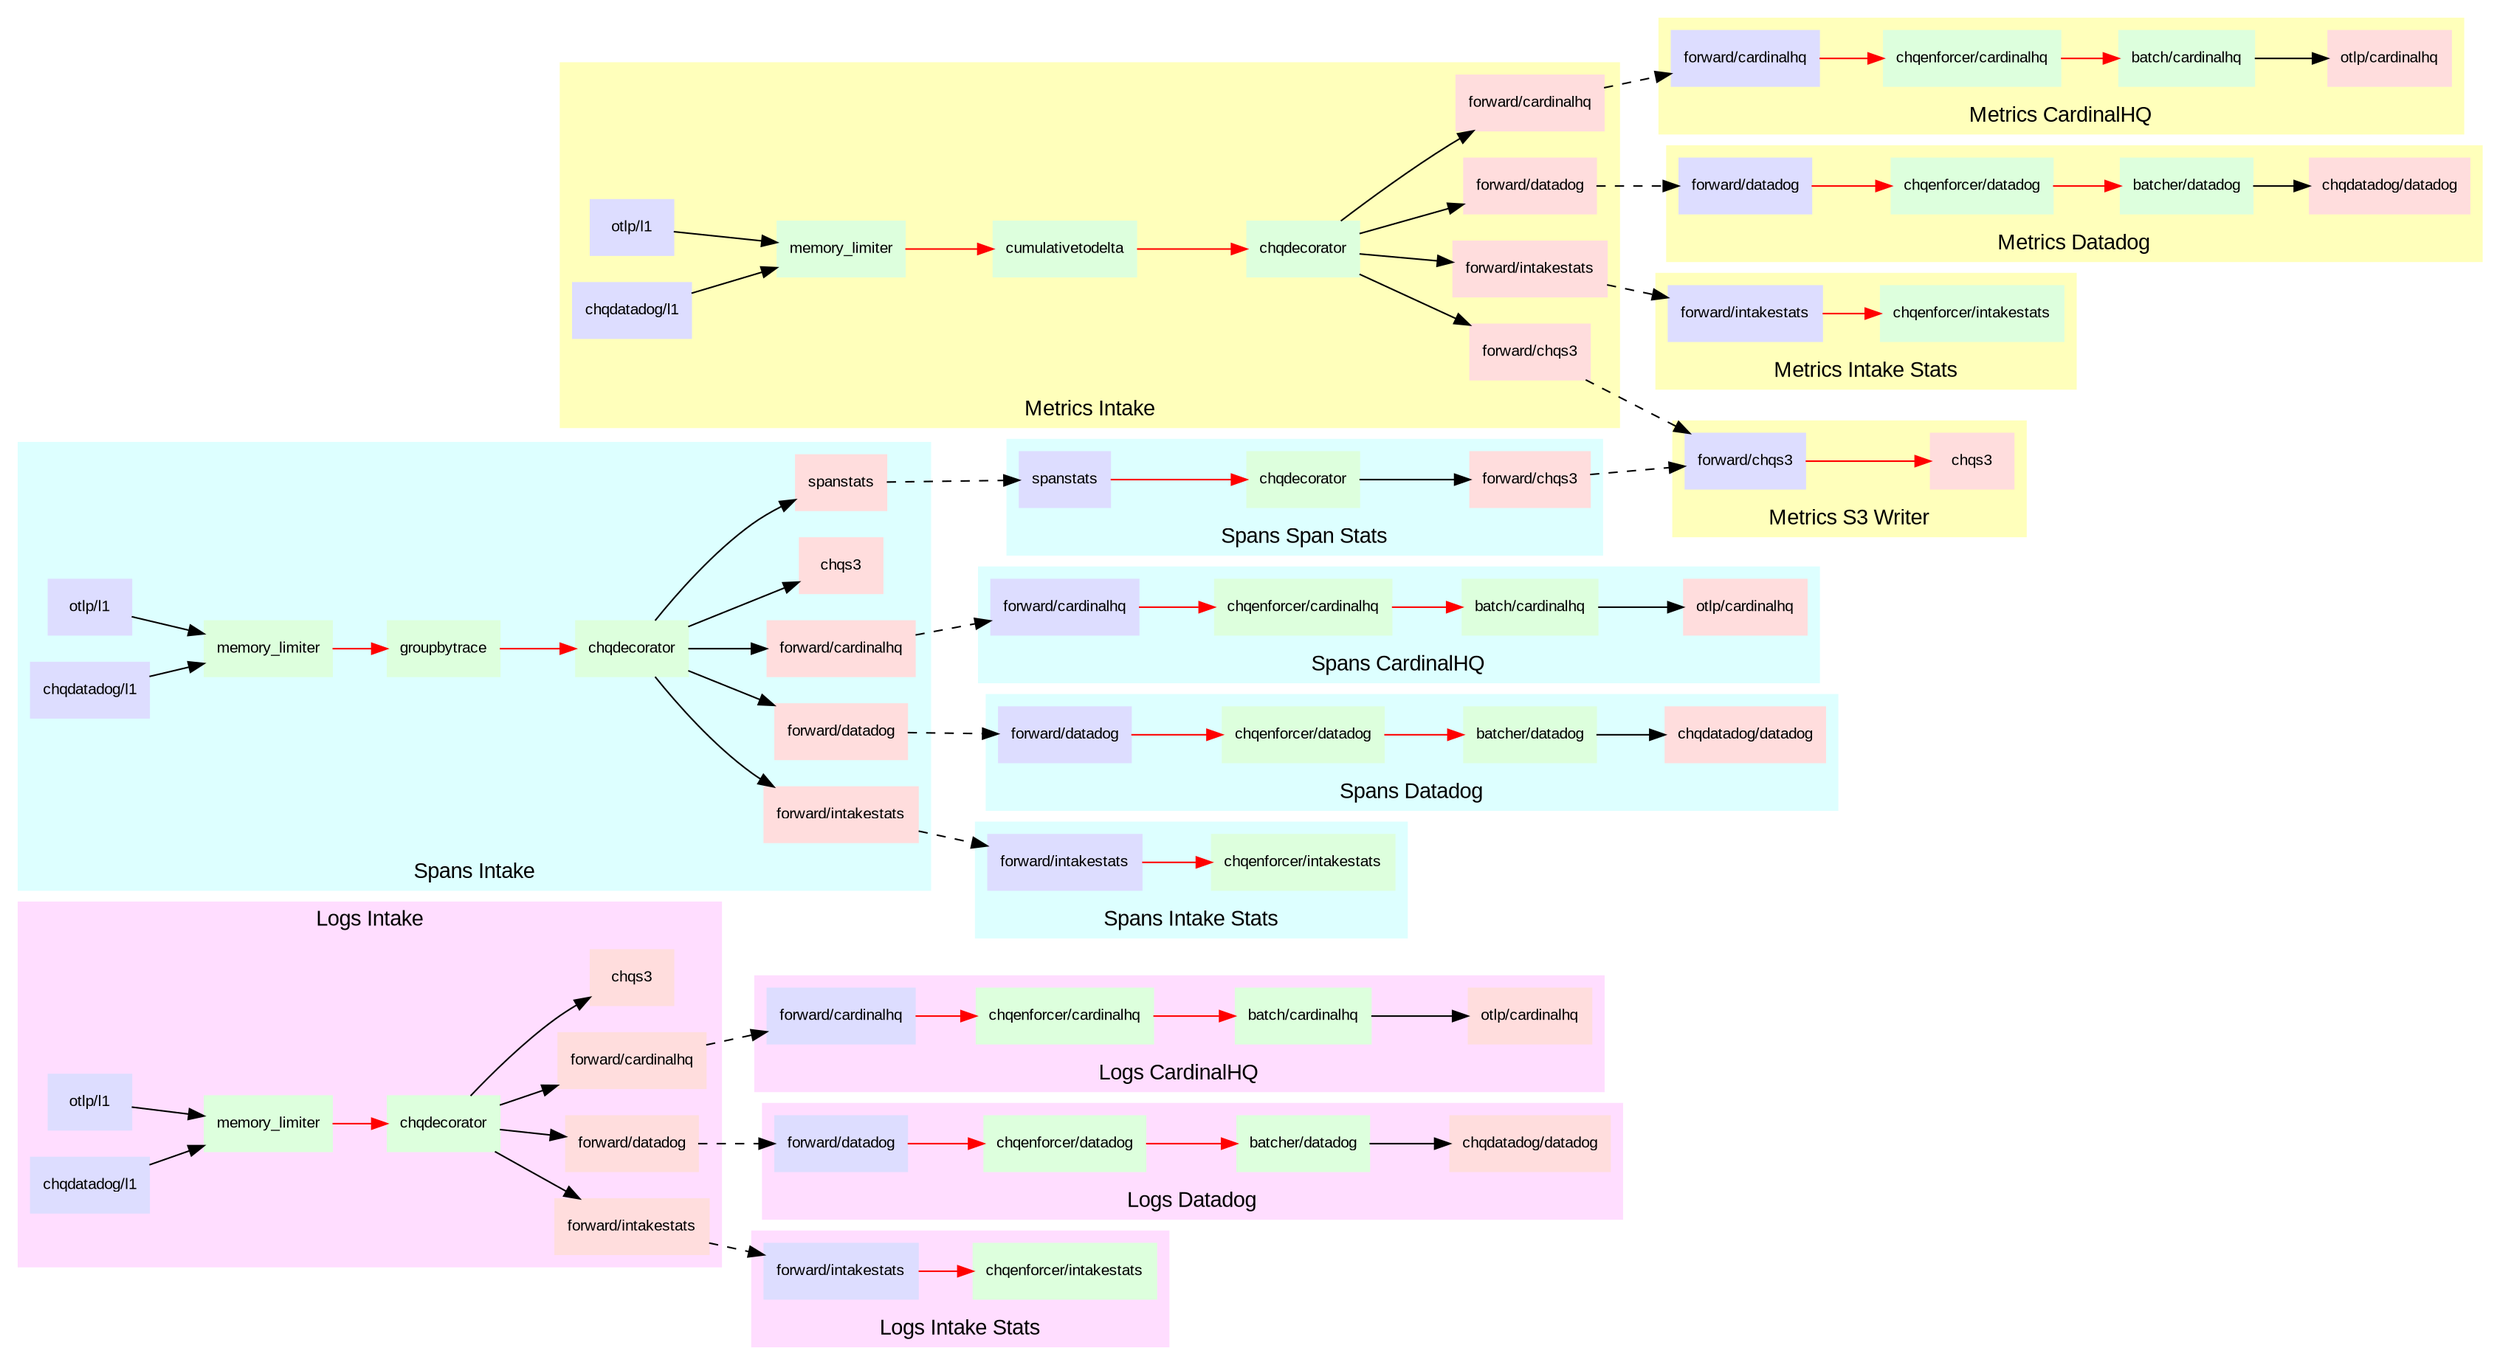 # Copyright 2024 CardinalHQ, Inc
#
# Licensed under the Apache License, Version 2.0 (the "License");
# you may not use this file except in compliance with the License.
# You may obtain a copy of the License at
#
#     http://www.apache.org/licenses/LICENSE-2.0
#
# Unless required by applicable law or agreed to in writing, software
# distributed under the License is distributed on an "AS IS" BASIS,
# WITHOUT WARRANTIES OR CONDITIONS OF ANY KIND, either express or implied.
# See the License for the specific language governing permissions and
# limitations under the License.

digraph G {
    rankdir=LR;
    fontname="Arial";
    node [
        shape=box
        style=rounded
        fontname="Arial"
        fontsize=10
    ];

    subgraph cluster_1 {
		style=filled;
		color="#ffddff";
		node [style=filled,color=white];
        label="Logs Intake";

        c1_receiver_otlp [label="otlp/l1" color="#ddddff"];
        c1_receiver_datadog [label="chqdatadog/l1" color="#ddddff"];
        c1_memory_limiter [label="memory_limiter" color="#ddffdd"];
        c1_chqdecorator [label="chqdecorator" color="#ddffdd"];
        c1_forwarder_cardinalhq [label="forward/cardinalhq" color="#ffdddd"];
        c1_forwarder_datadog [label="forward/datadog" color="#ffdddd"];
        c1_forwarder_stats [label="forward/intakestats" color="#ffdddd"];
        c1_chqs3 [label="chqs3" color="#ffdddd"];
         
        c1_receiver_datadog -> c1_memory_limiter;
        c1_receiver_otlp -> c1_memory_limiter;
        c1_memory_limiter -> c1_chqdecorator [color=red];
        c1_chqdecorator -> c1_forwarder_datadog;
        c1_chqdecorator -> c1_forwarder_cardinalhq;
        c1_chqdecorator -> c1_forwarder_stats;
        c1_chqdecorator -> c1_chqs3;
    }

    subgraph cluster_2 {
		style=filled;
		color="#ffddff";
		node [style=filled,color=white];
        label="Logs CardinalHQ";
        labelloc="b";

        c1_forwarder_cardinalhq -> c2_forwarder_cardinalhq [style=dashed];

        c2_forwarder_cardinalhq [label="forward/cardinalhq" color="#ddddff"];
        c2_chqenforcer_cardinalhq [label="chqenforcer/cardinalhq" color="#ddffdd"];
        c2_batcher_cardinalhq [label="batch/cardinalhq" color="#ddffdd"];
        c2_otlp_cardinalhq [label="otlp/cardinalhq" color="#ffdddd"];

        c2_forwarder_cardinalhq -> c2_chqenforcer_cardinalhq [color=red];
        c2_chqenforcer_cardinalhq -> c2_batcher_cardinalhq [color=red];
        c2_batcher_cardinalhq -> c2_otlp_cardinalhq;
    }

    subgraph cluster_3 {
		style=filled;
		color="#ffddff";
		node [style=filled,color=white];
        label="Logs Datadog";
        labelloc="b";

        c1_forwarder_datadog -> c3_forwarder_datadog [style=dashed];

        c3_forwarder_datadog [label="forward/datadog" color="#ddddff"];
        c3_chqenforcer_datadog [label="chqenforcer/datadog" color="#ddffdd"];
        c3_batcher_datadog [label="batcher/datadog" color="#ddffdd"];
        c3_chqdatadog_datadog [label="chqdatadog/datadog" color="#ffdddd"];

        c3_forwarder_datadog -> c3_chqenforcer_datadog [color=red];
        c3_chqenforcer_datadog -> c3_batcher_datadog [color=red];
        c3_batcher_datadog -> c3_chqdatadog_datadog;
    }

    subgraph cluster_4 {
        style=filled;
        color="#ffddff";
        node [style=filled,color=white];
        label="Logs Intake Stats";
        labelloc="b";

        c1_forwarder_stats -> c100_forwarder_stats [style=dashed];

        c100_forwarder_stats [label="forward/intakestats" color="#ddddff"];
        c100_chqenforcer_stats [label="chqenforcer/intakestats" color="#ddffdd"];

        c100_forwarder_stats -> c100_chqenforcer_stats [color=red];
    }
        
    subgraph cluster_200 { 
		style=filled;
		color="#ffffbb";
		node [style=filled,color=white];
        label="Metrics Intake";
        labelloc="b";
        
        c100_receiver_otlp [label="otlp/l1" color="#ddddff"];
        c100_receiver_datadog [label="chqdatadog/l1" color="#ddddff"];
        c100_memory_limiter [label="memory_limiter" color="#ddffdd"];
        c200_cumulativetodelta [label="cumulativetodelta" color="#ddffdd"];
        c200_chqdecorator [label="chqdecorator" color="#ddffdd"];
        c200_forwarder_cardinalhq [label="forward/cardinalhq" color="#ffdddd"];
        c200_forwarder_datadog [label="forward/datadog" color="#ffdddd"];
        c200_forwarder_stats [label="forward/intakestats" color="#ffdddd"];
        c200_forwarder_chqs3 [label="forward/chqs3" color="#ffdddd"];

        c100_receiver_datadog -> c100_memory_limiter;
        c100_receiver_otlp -> c100_memory_limiter;
        c100_memory_limiter -> c200_cumulativetodelta [color=red];
        c200_cumulativetodelta -> c200_chqdecorator [color=red];
        c200_chqdecorator -> c200_forwarder_cardinalhq;
        c200_chqdecorator -> c200_forwarder_datadog;
        c200_chqdecorator -> c200_forwarder_stats;
        c200_chqdecorator -> c200_forwarder_chqs3;
    }

    subgraph cluster_201 {
        style=filled;
        color="#ffffbb";
        node [style=filled,color=white];
        label="Metrics CardinalHQ";
        labelloc="b";

        c200_forwarder_cardinalhq -> c201_forwarder_cardinalhq [style=dashed];

        c201_forwarder_cardinalhq [label="forward/cardinalhq" color="#ddddff"];
        c201_chqenforcer_cardinalhq [label="chqenforcer/cardinalhq" color="#ddffdd"];
        c201_batcher_cardinalhq [label="batch/cardinalhq" color="#ddffdd"];
        c201_otlp_cardinalhq [label="otlp/cardinalhq" color="#ffdddd"];

        c201_forwarder_cardinalhq -> c201_chqenforcer_cardinalhq [color=red];
        c201_chqenforcer_cardinalhq -> c201_batcher_cardinalhq [color=red];
        c201_batcher_cardinalhq -> c201_otlp_cardinalhq;
    }

    subgraph cluster_202 {
        style=filled;
        color="#ffffbb";
        node [style=filled,color=white];
        label="Metrics Datadog";
        labelloc="b";

        c200_forwarder_datadog -> c202_forwarder_datadog [style=dashed];

        c202_forwarder_datadog [label="forward/datadog" color="#ddddff"];
        c202_chqenforcer_datadog [label="chqenforcer/datadog" color="#ddffdd"];
        c202_batcher_datadog [label="batcher/datadog" color="#ddffdd"];
        c202_chqdatadog_datadog [label="chqdatadog/datadog" color="#ffdddd"];

        c202_forwarder_datadog -> c202_chqenforcer_datadog [color=red];
        c202_chqenforcer_datadog -> c202_batcher_datadog [color=red];
        c202_batcher_datadog -> c202_chqdatadog_datadog;
    }

    subgraph cluster_203 {
        style=filled;
        color="#ffffbb";
        node [style=filled,color=white];
        label="Metrics Intake Stats";
        labelloc="b";

        c200_forwarder_stats -> c203_forwarder_stats [style=dashed];

        c203_forwarder_stats [label="forward/intakestats" color="#ddddff"];
        c203_chqenforcer_stats [label="chqenforcer/intakestats" color="#ddffdd"];

        c203_forwarder_stats -> c203_chqenforcer_stats [color=red];
    }

        subgraph cluster_204 {
        style=filled;
        color="#ffffbb";
        node [style=filled,color=white];
        label="Metrics S3 Writer";
        labelloc="b";

        c200_forwarder_chqs3 -> c204_forwarder_chqs3 [style=dashed];

        c204_forwarder_chqs3 [label="forward/chqs3" color="#ddddff"];
        c204_chqs3 [label="chqs3" color="#ffdddd"];

        c204_forwarder_chqs3 -> c204_chqs3 [color=red];
    }

    subgraph cluster_400 {
        style=filled;
        color="#ddffff";
        node [style=filled,color=white];
        label="Spans Intake";
        labelloc="b";

        c203_receiver_otlp [label="otlp/l1" color="#ddddff"];
        c203_receiver_datadog [label="chqdatadog/l1" color="#ddddff"];
        c203_memory_limiter [label="memory_limiter" color="#ddffdd"];
        c400_groupbytrace [label="groupbytrace" color="#ddffdd"];
        c400_chqdecorator [label="chqdecorator" color="#ddffdd"];
        c400_forwarder_cardinalhq [label="forward/cardinalhq" color="#ffdddd"];
        c400_forwarder_datadog [label="forward/datadog" color="#ffdddd"];
        c400_forwarder_stats [label="forward/intakestats" color="#ffdddd"];
        c400_chqs3 [label="chqs3" color="#ffdddd"];
        c400_spanstats [label="spanstats" color="#ffdddd"];

        c203_receiver_datadog -> c203_memory_limiter;
        c203_receiver_otlp -> c203_memory_limiter;

        c203_memory_limiter -> c400_groupbytrace [color=red];
        c400_groupbytrace -> c400_chqdecorator [color=red];
        c400_chqdecorator -> c400_forwarder_cardinalhq;
        c400_chqdecorator -> c400_forwarder_datadog;
        c400_chqdecorator -> c400_forwarder_stats;
        c400_chqdecorator -> c400_chqs3;
        c400_chqdecorator -> c400_spanstats;
    }

    subgraph cluster_401 {
        style=filled;
        color="#ddffff";
        node [style=filled,color=white];
        label="Spans CardinalHQ";
        labelloc="b";

        c400_forwarder_cardinalhq -> c401_forwarder_cardinalhq [style=dashed];

        c401_forwarder_cardinalhq [label="forward/cardinalhq" color="#ddddff"];
        c401_chqenforcer_cardinalhq [label="chqenforcer/cardinalhq" color="#ddffdd"];
        c401_batcher_cardinalhq [label="batch/cardinalhq" color="#ddffdd"];
        c401_otlp_cardinalhq [label="otlp/cardinalhq" color="#ffdddd"];

        c401_forwarder_cardinalhq -> c401_chqenforcer_cardinalhq [color=red];
        c401_chqenforcer_cardinalhq -> c401_batcher_cardinalhq [color=red];
        c401_batcher_cardinalhq -> c401_otlp_cardinalhq;
    }

    subgraph cluster_402 {
        style=filled;
        color="#ddffff";
        node [style=filled,color=white];
        label="Spans Datadog";
        labelloc="b";

        c400_forwarder_datadog -> c402_forwarder_datadog [style=dashed];

        c402_forwarder_datadog [label="forward/datadog" color="#ddddff"];
        c402_chqenforcer_datadog [label="chqenforcer/datadog" color="#ddffdd"];
        c402_batcher_datadog [label="batcher/datadog" color="#ddffdd"];
        c402_chqdatadog_datadog [label="chqdatadog/datadog" color="#ffdddd"];

        c402_forwarder_datadog -> c402_chqenforcer_datadog [color=red];
        c402_chqenforcer_datadog -> c402_batcher_datadog [color=red];
        c402_batcher_datadog -> c402_chqdatadog_datadog;
    }

    subgraph cluster_403 {
        style=filled;
        color="#ddffff";
        node [style=filled,color=white];
        label="Spans Intake Stats";
        labelloc="b";

        c400_forwarder_stats -> c403_forwarder_stats [style=dashed];

        c403_forwarder_stats [label="forward/intakestats" color="#ddddff"];
        c403_chqenforcer_stats [label="chqenforcer/intakestats" color="#ddffdd"];

        c403_forwarder_stats -> c403_chqenforcer_stats [color=red];
    }

    subgraph cluster_404 {
        style=filled;
        color="#ddffff";
        node [style=filled,color=white];
        label="Spans Span Stats";
        labelloc="b";

        c400_spanstats -> c404_spanstats [style=dashed];
        c404_forwarder_chqs3 [label="forward/chqs3" color="#ffdddd"];

        c404_spanstats [label="spanstats" color="#ddddff"];
        c404_chqdecorator [label="chqdecorator" color="#ddffdd"];

        c404_spanstats -> c404_chqdecorator [color=red];
        c404_chqdecorator -> c404_forwarder_chqs3;
        c404_forwarder_chqs3 -> c204_forwarder_chqs3 [style=dashed];
    }
}
